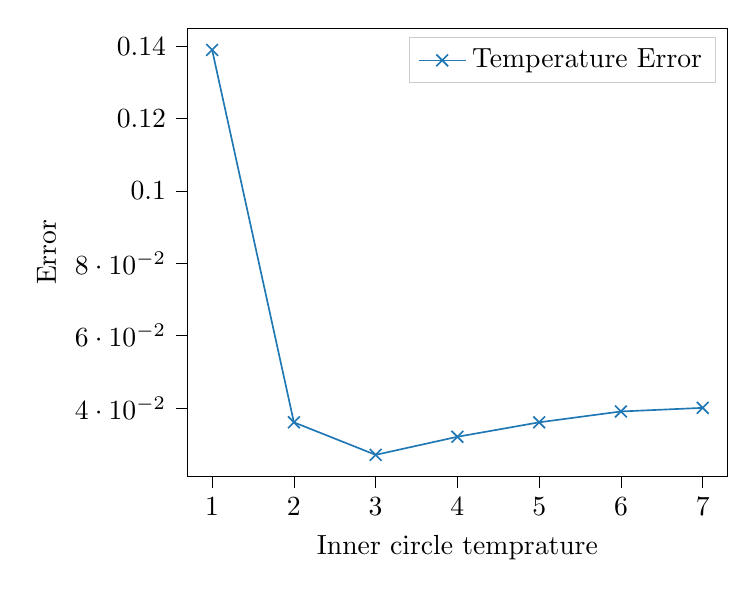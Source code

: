 % This file was created with tikzplotlib v0.10.1.
\begin{tikzpicture}

\definecolor{darkgray176}{RGB}{176,176,176}
\definecolor{lightgray204}{RGB}{204,204,204}
\definecolor{steelblue31119180}{RGB}{31,119,180}

\begin{axis}[
legend cell align={left},
legend style={fill opacity=0.8, draw opacity=1, text opacity=1, draw=lightgray204},
tick align=outside,
tick pos=left,
x grid style={darkgray176},
xlabel={Inner circle temprature},
xmin=0.7, xmax=7.3,
xtick style={color=black},
y grid style={darkgray176},
ylabel={Error},
ymin=0.021, ymax=0.145,
ytick style={color=black}
]
\addplot [semithick, steelblue31119180, mark=x, mark size=3, mark options={solid}]
table {%
1 0.139
2 0.036
3 0.027
4 0.032
5 0.036
6 0.039
7 0.04
};
\addlegendentry{Temperature Error}
\end{axis}

\end{tikzpicture}
